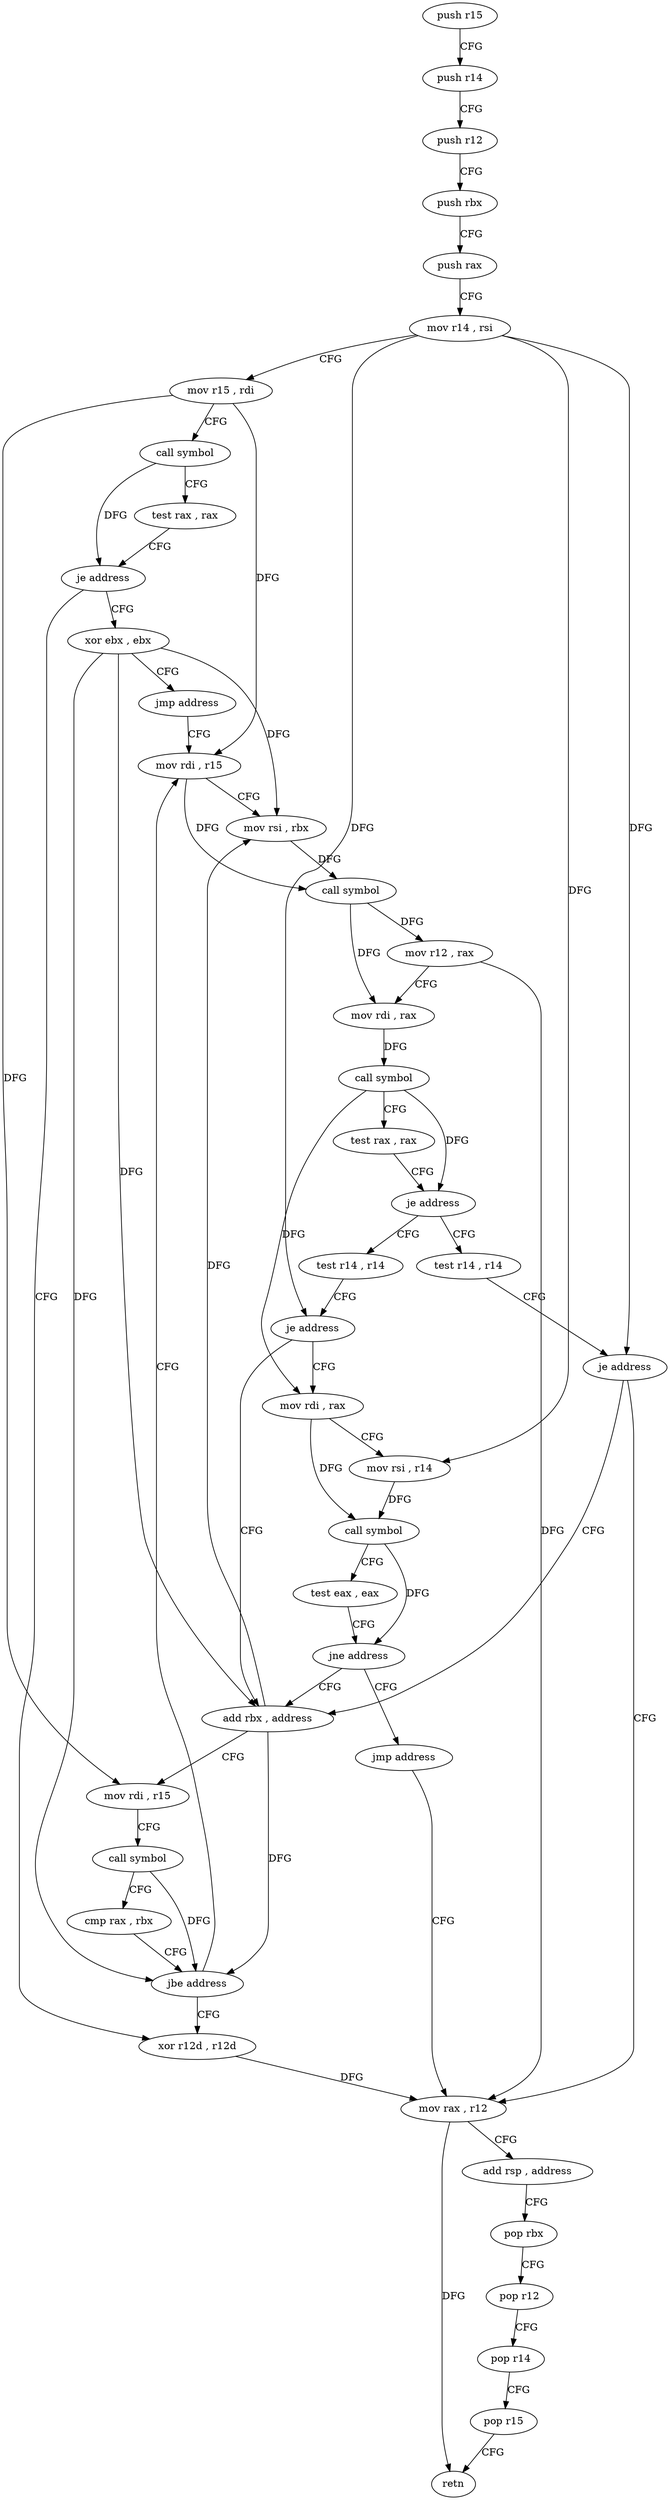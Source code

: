 digraph "func" {
"92752" [label = "push r15" ]
"92754" [label = "push r14" ]
"92756" [label = "push r12" ]
"92758" [label = "push rbx" ]
"92759" [label = "push rax" ]
"92760" [label = "mov r14 , rsi" ]
"92763" [label = "mov r15 , rdi" ]
"92766" [label = "call symbol" ]
"92771" [label = "test rax , rax" ]
"92774" [label = "je address" ]
"92855" [label = "xor r12d , r12d" ]
"92776" [label = "xor ebx , ebx" ]
"92858" [label = "mov rax , r12" ]
"92778" [label = "jmp address" ]
"92806" [label = "mov rdi , r15" ]
"92809" [label = "mov rsi , rbx" ]
"92812" [label = "call symbol" ]
"92817" [label = "mov r12 , rax" ]
"92820" [label = "mov rdi , rax" ]
"92823" [label = "call symbol" ]
"92828" [label = "test rax , rax" ]
"92831" [label = "je address" ]
"92784" [label = "test r14 , r14" ]
"92833" [label = "test r14 , r14" ]
"92787" [label = "je address" ]
"92789" [label = "add rbx , address" ]
"92836" [label = "je address" ]
"92838" [label = "mov rdi , rax" ]
"92861" [label = "add rsp , address" ]
"92865" [label = "pop rbx" ]
"92866" [label = "pop r12" ]
"92868" [label = "pop r14" ]
"92870" [label = "pop r15" ]
"92872" [label = "retn" ]
"92793" [label = "mov rdi , r15" ]
"92796" [label = "call symbol" ]
"92801" [label = "cmp rax , rbx" ]
"92804" [label = "jbe address" ]
"92841" [label = "mov rsi , r14" ]
"92844" [label = "call symbol" ]
"92849" [label = "test eax , eax" ]
"92851" [label = "jne address" ]
"92853" [label = "jmp address" ]
"92752" -> "92754" [ label = "CFG" ]
"92754" -> "92756" [ label = "CFG" ]
"92756" -> "92758" [ label = "CFG" ]
"92758" -> "92759" [ label = "CFG" ]
"92759" -> "92760" [ label = "CFG" ]
"92760" -> "92763" [ label = "CFG" ]
"92760" -> "92787" [ label = "DFG" ]
"92760" -> "92836" [ label = "DFG" ]
"92760" -> "92841" [ label = "DFG" ]
"92763" -> "92766" [ label = "CFG" ]
"92763" -> "92806" [ label = "DFG" ]
"92763" -> "92793" [ label = "DFG" ]
"92766" -> "92771" [ label = "CFG" ]
"92766" -> "92774" [ label = "DFG" ]
"92771" -> "92774" [ label = "CFG" ]
"92774" -> "92855" [ label = "CFG" ]
"92774" -> "92776" [ label = "CFG" ]
"92855" -> "92858" [ label = "DFG" ]
"92776" -> "92778" [ label = "CFG" ]
"92776" -> "92809" [ label = "DFG" ]
"92776" -> "92789" [ label = "DFG" ]
"92776" -> "92804" [ label = "DFG" ]
"92858" -> "92861" [ label = "CFG" ]
"92858" -> "92872" [ label = "DFG" ]
"92778" -> "92806" [ label = "CFG" ]
"92806" -> "92809" [ label = "CFG" ]
"92806" -> "92812" [ label = "DFG" ]
"92809" -> "92812" [ label = "DFG" ]
"92812" -> "92817" [ label = "DFG" ]
"92812" -> "92820" [ label = "DFG" ]
"92817" -> "92820" [ label = "CFG" ]
"92817" -> "92858" [ label = "DFG" ]
"92820" -> "92823" [ label = "DFG" ]
"92823" -> "92828" [ label = "CFG" ]
"92823" -> "92831" [ label = "DFG" ]
"92823" -> "92838" [ label = "DFG" ]
"92828" -> "92831" [ label = "CFG" ]
"92831" -> "92784" [ label = "CFG" ]
"92831" -> "92833" [ label = "CFG" ]
"92784" -> "92787" [ label = "CFG" ]
"92833" -> "92836" [ label = "CFG" ]
"92787" -> "92858" [ label = "CFG" ]
"92787" -> "92789" [ label = "CFG" ]
"92789" -> "92793" [ label = "CFG" ]
"92789" -> "92809" [ label = "DFG" ]
"92789" -> "92804" [ label = "DFG" ]
"92836" -> "92789" [ label = "CFG" ]
"92836" -> "92838" [ label = "CFG" ]
"92838" -> "92841" [ label = "CFG" ]
"92838" -> "92844" [ label = "DFG" ]
"92861" -> "92865" [ label = "CFG" ]
"92865" -> "92866" [ label = "CFG" ]
"92866" -> "92868" [ label = "CFG" ]
"92868" -> "92870" [ label = "CFG" ]
"92870" -> "92872" [ label = "CFG" ]
"92793" -> "92796" [ label = "CFG" ]
"92796" -> "92801" [ label = "CFG" ]
"92796" -> "92804" [ label = "DFG" ]
"92801" -> "92804" [ label = "CFG" ]
"92804" -> "92855" [ label = "CFG" ]
"92804" -> "92806" [ label = "CFG" ]
"92841" -> "92844" [ label = "DFG" ]
"92844" -> "92849" [ label = "CFG" ]
"92844" -> "92851" [ label = "DFG" ]
"92849" -> "92851" [ label = "CFG" ]
"92851" -> "92789" [ label = "CFG" ]
"92851" -> "92853" [ label = "CFG" ]
"92853" -> "92858" [ label = "CFG" ]
}
